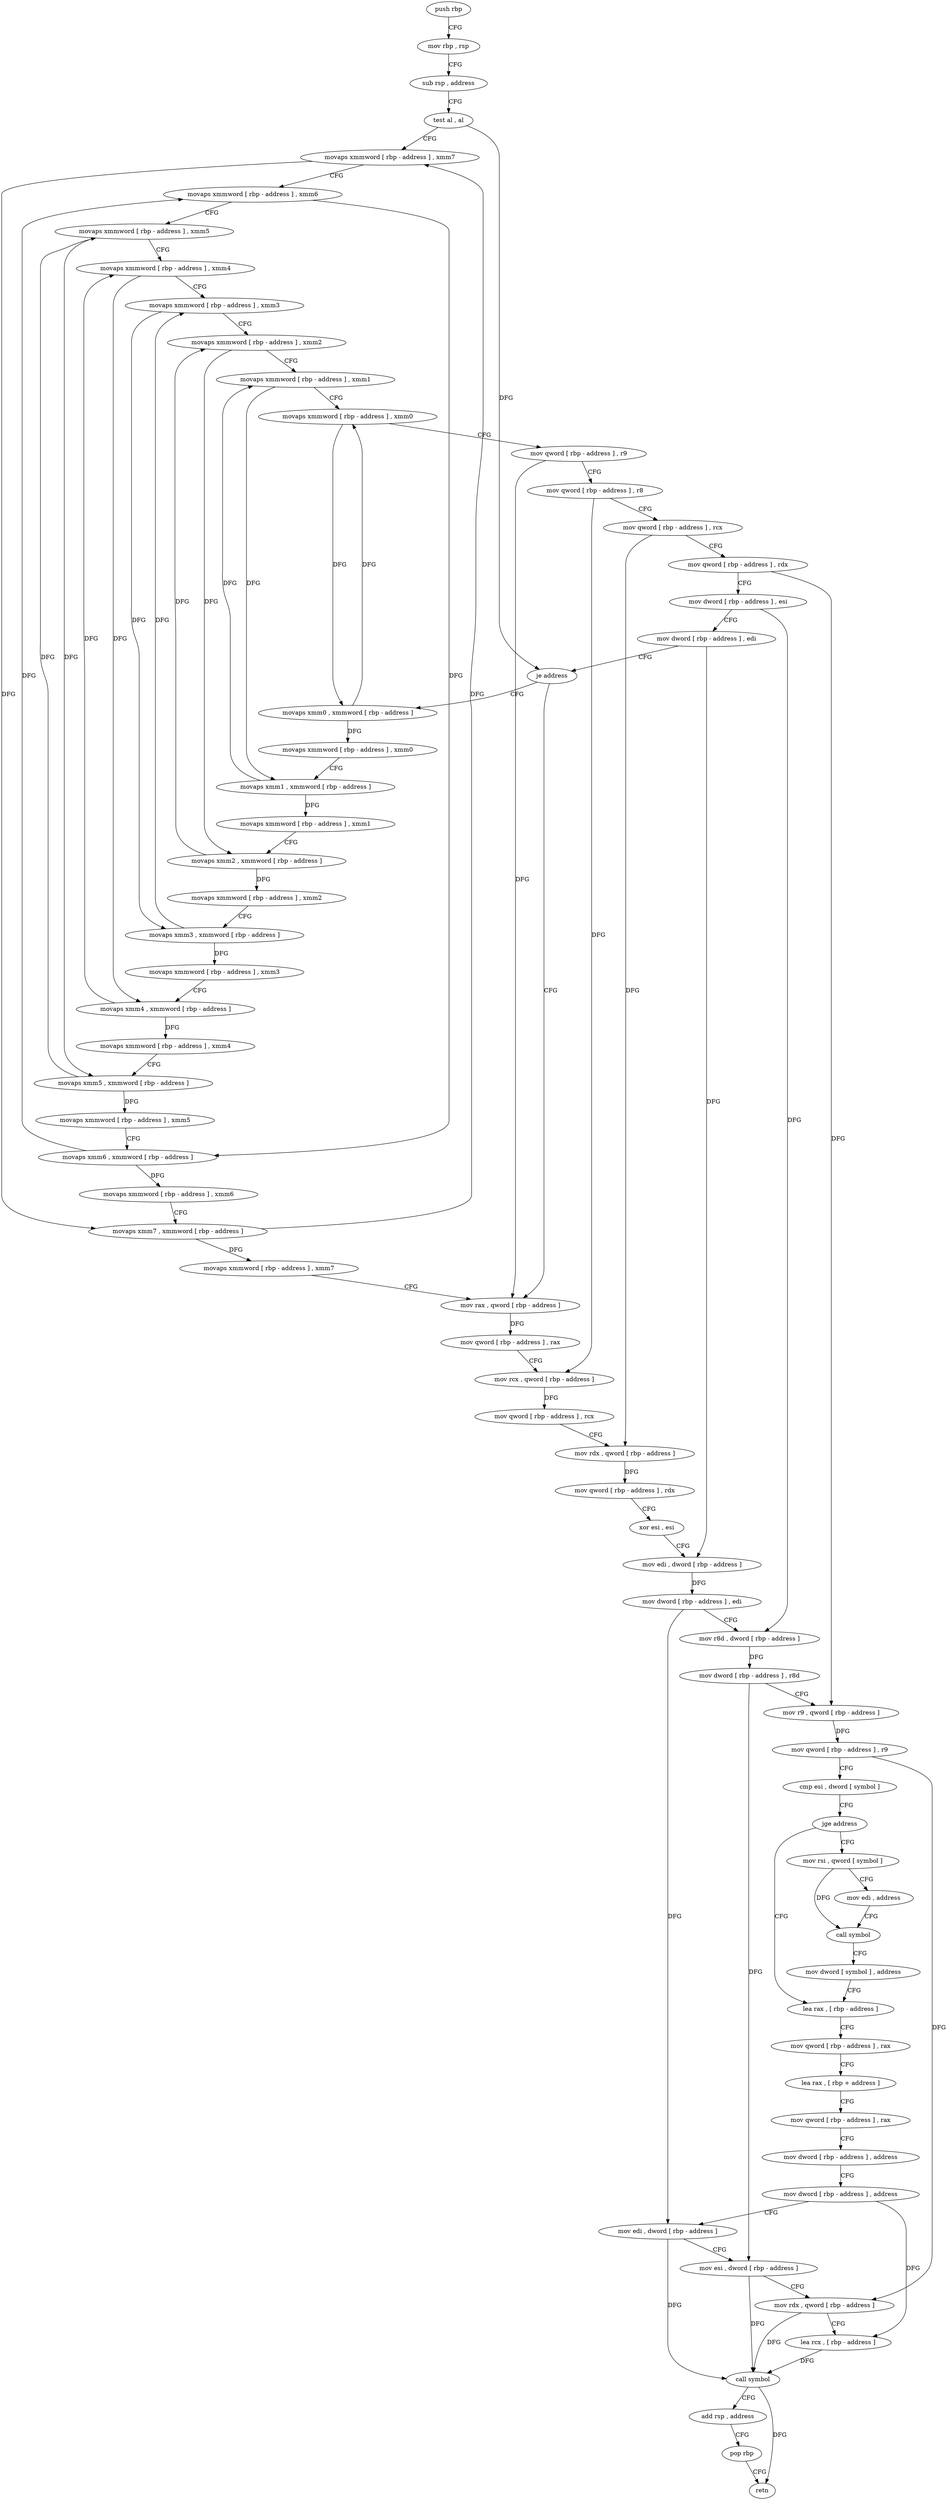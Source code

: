 digraph "func" {
"4217248" [label = "push rbp" ]
"4217249" [label = "mov rbp , rsp" ]
"4217252" [label = "sub rsp , address" ]
"4217259" [label = "test al , al" ]
"4217261" [label = "movaps xmmword [ rbp - address ] , xmm7" ]
"4217268" [label = "movaps xmmword [ rbp - address ] , xmm6" ]
"4217275" [label = "movaps xmmword [ rbp - address ] , xmm5" ]
"4217282" [label = "movaps xmmword [ rbp - address ] , xmm4" ]
"4217289" [label = "movaps xmmword [ rbp - address ] , xmm3" ]
"4217296" [label = "movaps xmmword [ rbp - address ] , xmm2" ]
"4217303" [label = "movaps xmmword [ rbp - address ] , xmm1" ]
"4217310" [label = "movaps xmmword [ rbp - address ] , xmm0" ]
"4217317" [label = "mov qword [ rbp - address ] , r9" ]
"4217324" [label = "mov qword [ rbp - address ] , r8" ]
"4217331" [label = "mov qword [ rbp - address ] , rcx" ]
"4217338" [label = "mov qword [ rbp - address ] , rdx" ]
"4217345" [label = "mov dword [ rbp - address ] , esi" ]
"4217351" [label = "mov dword [ rbp - address ] , edi" ]
"4217357" [label = "je address" ]
"4217460" [label = "mov rax , qword [ rbp - address ]" ]
"4217363" [label = "movaps xmm0 , xmmword [ rbp - address ]" ]
"4217467" [label = "mov qword [ rbp - address ] , rax" ]
"4217474" [label = "mov rcx , qword [ rbp - address ]" ]
"4217481" [label = "mov qword [ rbp - address ] , rcx" ]
"4217488" [label = "mov rdx , qword [ rbp - address ]" ]
"4217495" [label = "mov qword [ rbp - address ] , rdx" ]
"4217502" [label = "xor esi , esi" ]
"4217504" [label = "mov edi , dword [ rbp - address ]" ]
"4217510" [label = "mov dword [ rbp - address ] , edi" ]
"4217513" [label = "mov r8d , dword [ rbp - address ]" ]
"4217520" [label = "mov dword [ rbp - address ] , r8d" ]
"4217524" [label = "mov r9 , qword [ rbp - address ]" ]
"4217531" [label = "mov qword [ rbp - address ] , r9" ]
"4217535" [label = "cmp esi , dword [ symbol ]" ]
"4217542" [label = "jge address" ]
"4217577" [label = "lea rax , [ rbp - address ]" ]
"4217548" [label = "mov rsi , qword [ symbol ]" ]
"4217370" [label = "movaps xmmword [ rbp - address ] , xmm0" ]
"4217377" [label = "movaps xmm1 , xmmword [ rbp - address ]" ]
"4217384" [label = "movaps xmmword [ rbp - address ] , xmm1" ]
"4217391" [label = "movaps xmm2 , xmmword [ rbp - address ]" ]
"4217398" [label = "movaps xmmword [ rbp - address ] , xmm2" ]
"4217405" [label = "movaps xmm3 , xmmword [ rbp - address ]" ]
"4217412" [label = "movaps xmmword [ rbp - address ] , xmm3" ]
"4217416" [label = "movaps xmm4 , xmmword [ rbp - address ]" ]
"4217423" [label = "movaps xmmword [ rbp - address ] , xmm4" ]
"4217427" [label = "movaps xmm5 , xmmword [ rbp - address ]" ]
"4217434" [label = "movaps xmmword [ rbp - address ] , xmm5" ]
"4217438" [label = "movaps xmm6 , xmmword [ rbp - address ]" ]
"4217445" [label = "movaps xmmword [ rbp - address ] , xmm6" ]
"4217449" [label = "movaps xmm7 , xmmword [ rbp - address ]" ]
"4217456" [label = "movaps xmmword [ rbp - address ] , xmm7" ]
"4217584" [label = "mov qword [ rbp - address ] , rax" ]
"4217588" [label = "lea rax , [ rbp + address ]" ]
"4217592" [label = "mov qword [ rbp - address ] , rax" ]
"4217596" [label = "mov dword [ rbp - address ] , address" ]
"4217603" [label = "mov dword [ rbp - address ] , address" ]
"4217610" [label = "mov edi , dword [ rbp - address ]" ]
"4217613" [label = "mov esi , dword [ rbp - address ]" ]
"4217616" [label = "mov rdx , qword [ rbp - address ]" ]
"4217620" [label = "lea rcx , [ rbp - address ]" ]
"4217624" [label = "call symbol" ]
"4217629" [label = "add rsp , address" ]
"4217636" [label = "pop rbp" ]
"4217637" [label = "retn" ]
"4217556" [label = "mov edi , address" ]
"4217561" [label = "call symbol" ]
"4217566" [label = "mov dword [ symbol ] , address" ]
"4217248" -> "4217249" [ label = "CFG" ]
"4217249" -> "4217252" [ label = "CFG" ]
"4217252" -> "4217259" [ label = "CFG" ]
"4217259" -> "4217261" [ label = "CFG" ]
"4217259" -> "4217357" [ label = "DFG" ]
"4217261" -> "4217268" [ label = "CFG" ]
"4217261" -> "4217449" [ label = "DFG" ]
"4217268" -> "4217275" [ label = "CFG" ]
"4217268" -> "4217438" [ label = "DFG" ]
"4217275" -> "4217282" [ label = "CFG" ]
"4217275" -> "4217427" [ label = "DFG" ]
"4217282" -> "4217289" [ label = "CFG" ]
"4217282" -> "4217416" [ label = "DFG" ]
"4217289" -> "4217296" [ label = "CFG" ]
"4217289" -> "4217405" [ label = "DFG" ]
"4217296" -> "4217303" [ label = "CFG" ]
"4217296" -> "4217391" [ label = "DFG" ]
"4217303" -> "4217310" [ label = "CFG" ]
"4217303" -> "4217377" [ label = "DFG" ]
"4217310" -> "4217317" [ label = "CFG" ]
"4217310" -> "4217363" [ label = "DFG" ]
"4217317" -> "4217324" [ label = "CFG" ]
"4217317" -> "4217460" [ label = "DFG" ]
"4217324" -> "4217331" [ label = "CFG" ]
"4217324" -> "4217474" [ label = "DFG" ]
"4217331" -> "4217338" [ label = "CFG" ]
"4217331" -> "4217488" [ label = "DFG" ]
"4217338" -> "4217345" [ label = "CFG" ]
"4217338" -> "4217524" [ label = "DFG" ]
"4217345" -> "4217351" [ label = "CFG" ]
"4217345" -> "4217513" [ label = "DFG" ]
"4217351" -> "4217357" [ label = "CFG" ]
"4217351" -> "4217504" [ label = "DFG" ]
"4217357" -> "4217460" [ label = "CFG" ]
"4217357" -> "4217363" [ label = "CFG" ]
"4217460" -> "4217467" [ label = "DFG" ]
"4217363" -> "4217370" [ label = "DFG" ]
"4217363" -> "4217310" [ label = "DFG" ]
"4217467" -> "4217474" [ label = "CFG" ]
"4217474" -> "4217481" [ label = "DFG" ]
"4217481" -> "4217488" [ label = "CFG" ]
"4217488" -> "4217495" [ label = "DFG" ]
"4217495" -> "4217502" [ label = "CFG" ]
"4217502" -> "4217504" [ label = "CFG" ]
"4217504" -> "4217510" [ label = "DFG" ]
"4217510" -> "4217513" [ label = "CFG" ]
"4217510" -> "4217610" [ label = "DFG" ]
"4217513" -> "4217520" [ label = "DFG" ]
"4217520" -> "4217524" [ label = "CFG" ]
"4217520" -> "4217613" [ label = "DFG" ]
"4217524" -> "4217531" [ label = "DFG" ]
"4217531" -> "4217535" [ label = "CFG" ]
"4217531" -> "4217616" [ label = "DFG" ]
"4217535" -> "4217542" [ label = "CFG" ]
"4217542" -> "4217577" [ label = "CFG" ]
"4217542" -> "4217548" [ label = "CFG" ]
"4217577" -> "4217584" [ label = "CFG" ]
"4217548" -> "4217556" [ label = "CFG" ]
"4217548" -> "4217561" [ label = "DFG" ]
"4217370" -> "4217377" [ label = "CFG" ]
"4217377" -> "4217384" [ label = "DFG" ]
"4217377" -> "4217303" [ label = "DFG" ]
"4217384" -> "4217391" [ label = "CFG" ]
"4217391" -> "4217398" [ label = "DFG" ]
"4217391" -> "4217296" [ label = "DFG" ]
"4217398" -> "4217405" [ label = "CFG" ]
"4217405" -> "4217412" [ label = "DFG" ]
"4217405" -> "4217289" [ label = "DFG" ]
"4217412" -> "4217416" [ label = "CFG" ]
"4217416" -> "4217423" [ label = "DFG" ]
"4217416" -> "4217282" [ label = "DFG" ]
"4217423" -> "4217427" [ label = "CFG" ]
"4217427" -> "4217434" [ label = "DFG" ]
"4217427" -> "4217275" [ label = "DFG" ]
"4217434" -> "4217438" [ label = "CFG" ]
"4217438" -> "4217445" [ label = "DFG" ]
"4217438" -> "4217268" [ label = "DFG" ]
"4217445" -> "4217449" [ label = "CFG" ]
"4217449" -> "4217456" [ label = "DFG" ]
"4217449" -> "4217261" [ label = "DFG" ]
"4217456" -> "4217460" [ label = "CFG" ]
"4217584" -> "4217588" [ label = "CFG" ]
"4217588" -> "4217592" [ label = "CFG" ]
"4217592" -> "4217596" [ label = "CFG" ]
"4217596" -> "4217603" [ label = "CFG" ]
"4217603" -> "4217610" [ label = "CFG" ]
"4217603" -> "4217620" [ label = "DFG" ]
"4217610" -> "4217613" [ label = "CFG" ]
"4217610" -> "4217624" [ label = "DFG" ]
"4217613" -> "4217616" [ label = "CFG" ]
"4217613" -> "4217624" [ label = "DFG" ]
"4217616" -> "4217620" [ label = "CFG" ]
"4217616" -> "4217624" [ label = "DFG" ]
"4217620" -> "4217624" [ label = "DFG" ]
"4217624" -> "4217629" [ label = "CFG" ]
"4217624" -> "4217637" [ label = "DFG" ]
"4217629" -> "4217636" [ label = "CFG" ]
"4217636" -> "4217637" [ label = "CFG" ]
"4217556" -> "4217561" [ label = "CFG" ]
"4217561" -> "4217566" [ label = "CFG" ]
"4217566" -> "4217577" [ label = "CFG" ]
}
